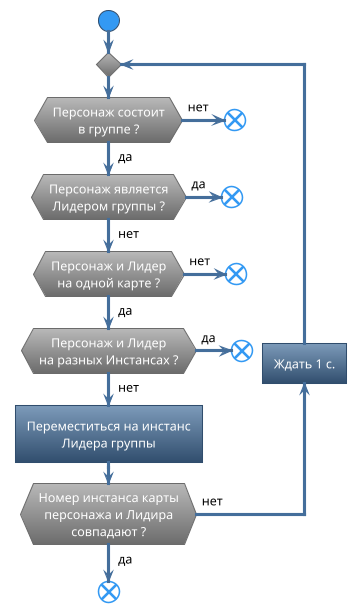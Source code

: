 @startuml
!theme spacelab
skinparam DefaultTextAlignment Center

start

repeat
if(Персонаж состоит\nв группе ?) then (<color:black>нет)
    end
else (<color:black>да)
    if(Персонаж является\nЛидером группы ?) then (<color:black>нет)
        if(Персонаж и Лидер\nна одной карте ?) then (<color:black>нет)
            end
        else (<color:black>да)
            if(Персонаж и Лидер\nна разных Инстансах ?) then (<color:black>нет)
                :Переместиться на инстанс\nЛидера группы]
            else (<color:black>да)
                end
            endif
        endif
    else (<color:black>да)
        end
    endif
endif
backward :Ждать 1 с.]
repeat while(Номер инстанса карты\nперсонажа и Лидира\nсовпадают ?) is (<color:black>нет) not (<color:black>да)
end
@enduml